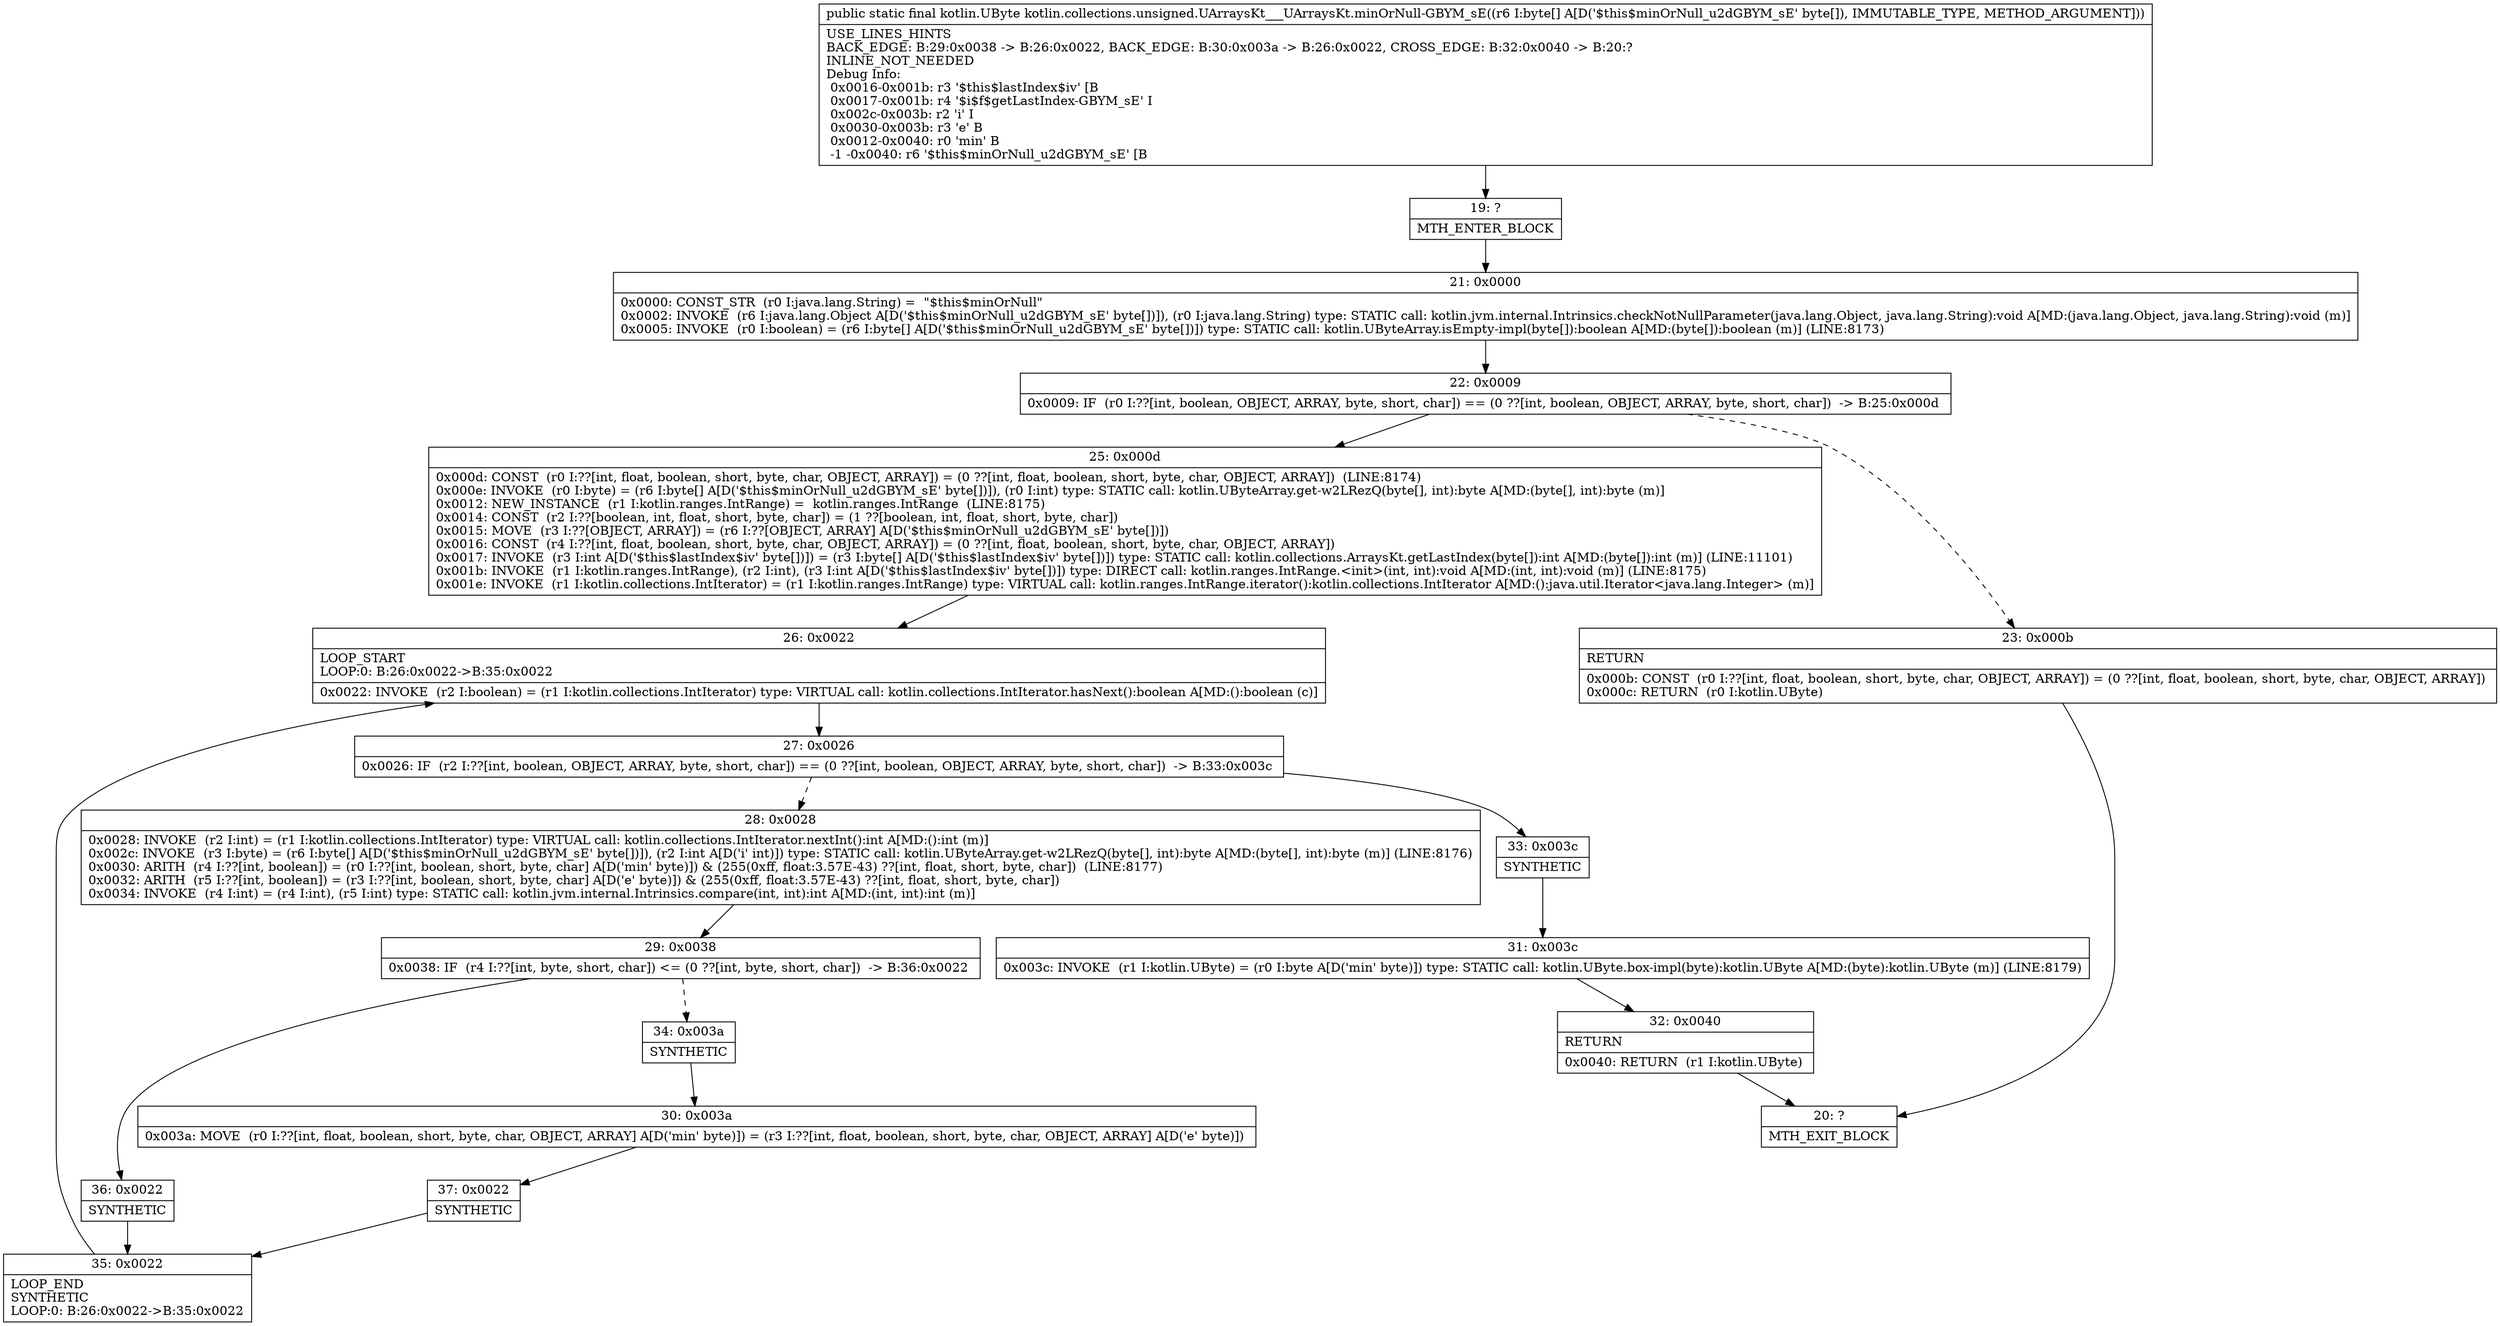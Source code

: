 digraph "CFG forkotlin.collections.unsigned.UArraysKt___UArraysKt.minOrNull\-GBYM_sE([B)Lkotlin\/UByte;" {
Node_19 [shape=record,label="{19\:\ ?|MTH_ENTER_BLOCK\l}"];
Node_21 [shape=record,label="{21\:\ 0x0000|0x0000: CONST_STR  (r0 I:java.lang.String) =  \"$this$minOrNull\" \l0x0002: INVOKE  (r6 I:java.lang.Object A[D('$this$minOrNull_u2dGBYM_sE' byte[])]), (r0 I:java.lang.String) type: STATIC call: kotlin.jvm.internal.Intrinsics.checkNotNullParameter(java.lang.Object, java.lang.String):void A[MD:(java.lang.Object, java.lang.String):void (m)]\l0x0005: INVOKE  (r0 I:boolean) = (r6 I:byte[] A[D('$this$minOrNull_u2dGBYM_sE' byte[])]) type: STATIC call: kotlin.UByteArray.isEmpty\-impl(byte[]):boolean A[MD:(byte[]):boolean (m)] (LINE:8173)\l}"];
Node_22 [shape=record,label="{22\:\ 0x0009|0x0009: IF  (r0 I:??[int, boolean, OBJECT, ARRAY, byte, short, char]) == (0 ??[int, boolean, OBJECT, ARRAY, byte, short, char])  \-\> B:25:0x000d \l}"];
Node_23 [shape=record,label="{23\:\ 0x000b|RETURN\l|0x000b: CONST  (r0 I:??[int, float, boolean, short, byte, char, OBJECT, ARRAY]) = (0 ??[int, float, boolean, short, byte, char, OBJECT, ARRAY]) \l0x000c: RETURN  (r0 I:kotlin.UByte) \l}"];
Node_20 [shape=record,label="{20\:\ ?|MTH_EXIT_BLOCK\l}"];
Node_25 [shape=record,label="{25\:\ 0x000d|0x000d: CONST  (r0 I:??[int, float, boolean, short, byte, char, OBJECT, ARRAY]) = (0 ??[int, float, boolean, short, byte, char, OBJECT, ARRAY])  (LINE:8174)\l0x000e: INVOKE  (r0 I:byte) = (r6 I:byte[] A[D('$this$minOrNull_u2dGBYM_sE' byte[])]), (r0 I:int) type: STATIC call: kotlin.UByteArray.get\-w2LRezQ(byte[], int):byte A[MD:(byte[], int):byte (m)]\l0x0012: NEW_INSTANCE  (r1 I:kotlin.ranges.IntRange) =  kotlin.ranges.IntRange  (LINE:8175)\l0x0014: CONST  (r2 I:??[boolean, int, float, short, byte, char]) = (1 ??[boolean, int, float, short, byte, char]) \l0x0015: MOVE  (r3 I:??[OBJECT, ARRAY]) = (r6 I:??[OBJECT, ARRAY] A[D('$this$minOrNull_u2dGBYM_sE' byte[])]) \l0x0016: CONST  (r4 I:??[int, float, boolean, short, byte, char, OBJECT, ARRAY]) = (0 ??[int, float, boolean, short, byte, char, OBJECT, ARRAY]) \l0x0017: INVOKE  (r3 I:int A[D('$this$lastIndex$iv' byte[])]) = (r3 I:byte[] A[D('$this$lastIndex$iv' byte[])]) type: STATIC call: kotlin.collections.ArraysKt.getLastIndex(byte[]):int A[MD:(byte[]):int (m)] (LINE:11101)\l0x001b: INVOKE  (r1 I:kotlin.ranges.IntRange), (r2 I:int), (r3 I:int A[D('$this$lastIndex$iv' byte[])]) type: DIRECT call: kotlin.ranges.IntRange.\<init\>(int, int):void A[MD:(int, int):void (m)] (LINE:8175)\l0x001e: INVOKE  (r1 I:kotlin.collections.IntIterator) = (r1 I:kotlin.ranges.IntRange) type: VIRTUAL call: kotlin.ranges.IntRange.iterator():kotlin.collections.IntIterator A[MD:():java.util.Iterator\<java.lang.Integer\> (m)]\l}"];
Node_26 [shape=record,label="{26\:\ 0x0022|LOOP_START\lLOOP:0: B:26:0x0022\-\>B:35:0x0022\l|0x0022: INVOKE  (r2 I:boolean) = (r1 I:kotlin.collections.IntIterator) type: VIRTUAL call: kotlin.collections.IntIterator.hasNext():boolean A[MD:():boolean (c)]\l}"];
Node_27 [shape=record,label="{27\:\ 0x0026|0x0026: IF  (r2 I:??[int, boolean, OBJECT, ARRAY, byte, short, char]) == (0 ??[int, boolean, OBJECT, ARRAY, byte, short, char])  \-\> B:33:0x003c \l}"];
Node_28 [shape=record,label="{28\:\ 0x0028|0x0028: INVOKE  (r2 I:int) = (r1 I:kotlin.collections.IntIterator) type: VIRTUAL call: kotlin.collections.IntIterator.nextInt():int A[MD:():int (m)]\l0x002c: INVOKE  (r3 I:byte) = (r6 I:byte[] A[D('$this$minOrNull_u2dGBYM_sE' byte[])]), (r2 I:int A[D('i' int)]) type: STATIC call: kotlin.UByteArray.get\-w2LRezQ(byte[], int):byte A[MD:(byte[], int):byte (m)] (LINE:8176)\l0x0030: ARITH  (r4 I:??[int, boolean]) = (r0 I:??[int, boolean, short, byte, char] A[D('min' byte)]) & (255(0xff, float:3.57E\-43) ??[int, float, short, byte, char])  (LINE:8177)\l0x0032: ARITH  (r5 I:??[int, boolean]) = (r3 I:??[int, boolean, short, byte, char] A[D('e' byte)]) & (255(0xff, float:3.57E\-43) ??[int, float, short, byte, char]) \l0x0034: INVOKE  (r4 I:int) = (r4 I:int), (r5 I:int) type: STATIC call: kotlin.jvm.internal.Intrinsics.compare(int, int):int A[MD:(int, int):int (m)]\l}"];
Node_29 [shape=record,label="{29\:\ 0x0038|0x0038: IF  (r4 I:??[int, byte, short, char]) \<= (0 ??[int, byte, short, char])  \-\> B:36:0x0022 \l}"];
Node_34 [shape=record,label="{34\:\ 0x003a|SYNTHETIC\l}"];
Node_30 [shape=record,label="{30\:\ 0x003a|0x003a: MOVE  (r0 I:??[int, float, boolean, short, byte, char, OBJECT, ARRAY] A[D('min' byte)]) = (r3 I:??[int, float, boolean, short, byte, char, OBJECT, ARRAY] A[D('e' byte)]) \l}"];
Node_37 [shape=record,label="{37\:\ 0x0022|SYNTHETIC\l}"];
Node_35 [shape=record,label="{35\:\ 0x0022|LOOP_END\lSYNTHETIC\lLOOP:0: B:26:0x0022\-\>B:35:0x0022\l}"];
Node_36 [shape=record,label="{36\:\ 0x0022|SYNTHETIC\l}"];
Node_33 [shape=record,label="{33\:\ 0x003c|SYNTHETIC\l}"];
Node_31 [shape=record,label="{31\:\ 0x003c|0x003c: INVOKE  (r1 I:kotlin.UByte) = (r0 I:byte A[D('min' byte)]) type: STATIC call: kotlin.UByte.box\-impl(byte):kotlin.UByte A[MD:(byte):kotlin.UByte (m)] (LINE:8179)\l}"];
Node_32 [shape=record,label="{32\:\ 0x0040|RETURN\l|0x0040: RETURN  (r1 I:kotlin.UByte) \l}"];
MethodNode[shape=record,label="{public static final kotlin.UByte kotlin.collections.unsigned.UArraysKt___UArraysKt.minOrNull\-GBYM_sE((r6 I:byte[] A[D('$this$minOrNull_u2dGBYM_sE' byte[]), IMMUTABLE_TYPE, METHOD_ARGUMENT]))  | USE_LINES_HINTS\lBACK_EDGE: B:29:0x0038 \-\> B:26:0x0022, BACK_EDGE: B:30:0x003a \-\> B:26:0x0022, CROSS_EDGE: B:32:0x0040 \-\> B:20:?\lINLINE_NOT_NEEDED\lDebug Info:\l  0x0016\-0x001b: r3 '$this$lastIndex$iv' [B\l  0x0017\-0x001b: r4 '$i$f$getLastIndex\-GBYM_sE' I\l  0x002c\-0x003b: r2 'i' I\l  0x0030\-0x003b: r3 'e' B\l  0x0012\-0x0040: r0 'min' B\l  \-1 \-0x0040: r6 '$this$minOrNull_u2dGBYM_sE' [B\l}"];
MethodNode -> Node_19;Node_19 -> Node_21;
Node_21 -> Node_22;
Node_22 -> Node_23[style=dashed];
Node_22 -> Node_25;
Node_23 -> Node_20;
Node_25 -> Node_26;
Node_26 -> Node_27;
Node_27 -> Node_28[style=dashed];
Node_27 -> Node_33;
Node_28 -> Node_29;
Node_29 -> Node_34[style=dashed];
Node_29 -> Node_36;
Node_34 -> Node_30;
Node_30 -> Node_37;
Node_37 -> Node_35;
Node_35 -> Node_26;
Node_36 -> Node_35;
Node_33 -> Node_31;
Node_31 -> Node_32;
Node_32 -> Node_20;
}

